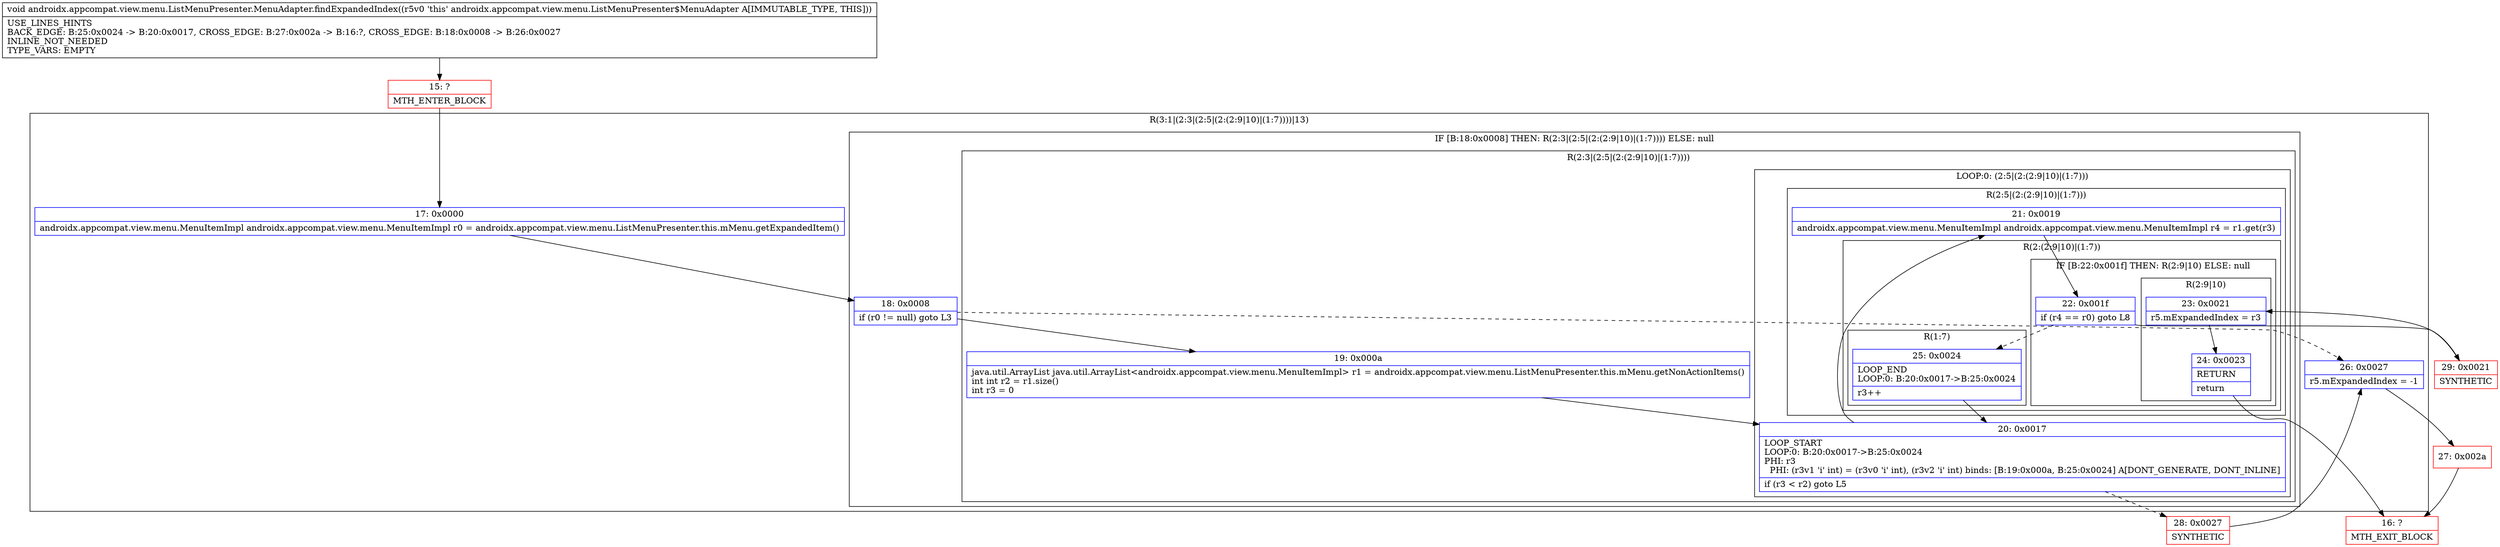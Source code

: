 digraph "CFG forandroidx.appcompat.view.menu.ListMenuPresenter.MenuAdapter.findExpandedIndex()V" {
subgraph cluster_Region_2004983476 {
label = "R(3:1|(2:3|(2:5|(2:(2:9|10)|(1:7))))|13)";
node [shape=record,color=blue];
Node_17 [shape=record,label="{17\:\ 0x0000|androidx.appcompat.view.menu.MenuItemImpl androidx.appcompat.view.menu.MenuItemImpl r0 = androidx.appcompat.view.menu.ListMenuPresenter.this.mMenu.getExpandedItem()\l}"];
subgraph cluster_IfRegion_593851301 {
label = "IF [B:18:0x0008] THEN: R(2:3|(2:5|(2:(2:9|10)|(1:7)))) ELSE: null";
node [shape=record,color=blue];
Node_18 [shape=record,label="{18\:\ 0x0008|if (r0 != null) goto L3\l}"];
subgraph cluster_Region_935710246 {
label = "R(2:3|(2:5|(2:(2:9|10)|(1:7))))";
node [shape=record,color=blue];
Node_19 [shape=record,label="{19\:\ 0x000a|java.util.ArrayList java.util.ArrayList\<androidx.appcompat.view.menu.MenuItemImpl\> r1 = androidx.appcompat.view.menu.ListMenuPresenter.this.mMenu.getNonActionItems()\lint int r2 = r1.size()\lint r3 = 0\l}"];
subgraph cluster_LoopRegion_1144666147 {
label = "LOOP:0: (2:5|(2:(2:9|10)|(1:7)))";
node [shape=record,color=blue];
Node_20 [shape=record,label="{20\:\ 0x0017|LOOP_START\lLOOP:0: B:20:0x0017\-\>B:25:0x0024\lPHI: r3 \l  PHI: (r3v1 'i' int) = (r3v0 'i' int), (r3v2 'i' int) binds: [B:19:0x000a, B:25:0x0024] A[DONT_GENERATE, DONT_INLINE]\l|if (r3 \< r2) goto L5\l}"];
subgraph cluster_Region_1279951444 {
label = "R(2:5|(2:(2:9|10)|(1:7)))";
node [shape=record,color=blue];
Node_21 [shape=record,label="{21\:\ 0x0019|androidx.appcompat.view.menu.MenuItemImpl androidx.appcompat.view.menu.MenuItemImpl r4 = r1.get(r3)\l}"];
subgraph cluster_Region_1054307873 {
label = "R(2:(2:9|10)|(1:7))";
node [shape=record,color=blue];
subgraph cluster_IfRegion_82514989 {
label = "IF [B:22:0x001f] THEN: R(2:9|10) ELSE: null";
node [shape=record,color=blue];
Node_22 [shape=record,label="{22\:\ 0x001f|if (r4 == r0) goto L8\l}"];
subgraph cluster_Region_25251624 {
label = "R(2:9|10)";
node [shape=record,color=blue];
Node_23 [shape=record,label="{23\:\ 0x0021|r5.mExpandedIndex = r3\l}"];
Node_24 [shape=record,label="{24\:\ 0x0023|RETURN\l|return\l}"];
}
}
subgraph cluster_Region_405538549 {
label = "R(1:7)";
node [shape=record,color=blue];
Node_25 [shape=record,label="{25\:\ 0x0024|LOOP_END\lLOOP:0: B:20:0x0017\-\>B:25:0x0024\l|r3++\l}"];
}
}
}
}
}
}
Node_26 [shape=record,label="{26\:\ 0x0027|r5.mExpandedIndex = \-1\l}"];
}
Node_15 [shape=record,color=red,label="{15\:\ ?|MTH_ENTER_BLOCK\l}"];
Node_29 [shape=record,color=red,label="{29\:\ 0x0021|SYNTHETIC\l}"];
Node_16 [shape=record,color=red,label="{16\:\ ?|MTH_EXIT_BLOCK\l}"];
Node_28 [shape=record,color=red,label="{28\:\ 0x0027|SYNTHETIC\l}"];
Node_27 [shape=record,color=red,label="{27\:\ 0x002a}"];
MethodNode[shape=record,label="{void androidx.appcompat.view.menu.ListMenuPresenter.MenuAdapter.findExpandedIndex((r5v0 'this' androidx.appcompat.view.menu.ListMenuPresenter$MenuAdapter A[IMMUTABLE_TYPE, THIS]))  | USE_LINES_HINTS\lBACK_EDGE: B:25:0x0024 \-\> B:20:0x0017, CROSS_EDGE: B:27:0x002a \-\> B:16:?, CROSS_EDGE: B:18:0x0008 \-\> B:26:0x0027\lINLINE_NOT_NEEDED\lTYPE_VARS: EMPTY\l}"];
MethodNode -> Node_15;Node_17 -> Node_18;
Node_18 -> Node_19;
Node_18 -> Node_26[style=dashed];
Node_19 -> Node_20;
Node_20 -> Node_21;
Node_20 -> Node_28[style=dashed];
Node_21 -> Node_22;
Node_22 -> Node_25[style=dashed];
Node_22 -> Node_29;
Node_23 -> Node_24;
Node_24 -> Node_16;
Node_25 -> Node_20;
Node_26 -> Node_27;
Node_15 -> Node_17;
Node_29 -> Node_23;
Node_28 -> Node_26;
Node_27 -> Node_16;
}

